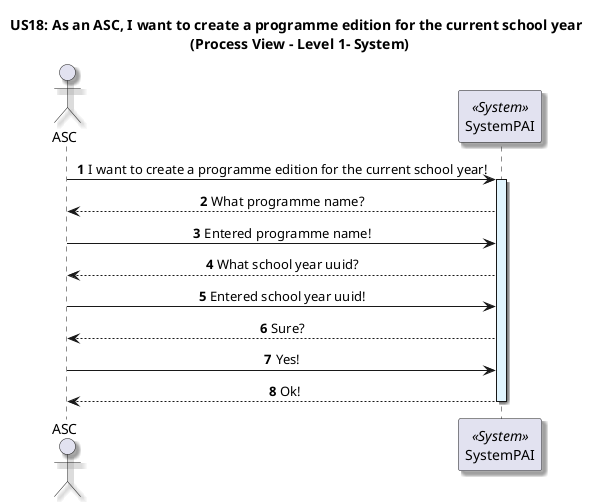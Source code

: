 @startuml

title US18: As an ASC, I want to create a programme edition for the current school year \n (Process View - Level 1- System)

skinparam defaultTextAlignment center
skinparam shadowing true

autonumber

actor ASC as ASC
participant "SystemPAI" as System <<System>>

ASC -> System: I want to create a programme edition for the current school year!
activate System #E1F5FE

System --> ASC: What programme name?

ASC -> System: Entered programme name!

System --> ASC: What school year uuid?

ASC -> System: Entered school year uuid!

System --> ASC: Sure?

ASC -> System: Yes!


System --> ASC: Ok!

deactivate System
@enduml